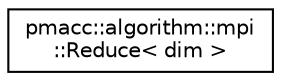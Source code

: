 digraph "Graphical Class Hierarchy"
{
 // LATEX_PDF_SIZE
  edge [fontname="Helvetica",fontsize="10",labelfontname="Helvetica",labelfontsize="10"];
  node [fontname="Helvetica",fontsize="10",shape=record];
  rankdir="LR";
  Node0 [label="pmacc::algorithm::mpi\l::Reduce\< dim \>",height=0.2,width=0.4,color="black", fillcolor="white", style="filled",URL="$classpmacc_1_1algorithm_1_1mpi_1_1_reduce.html",tooltip="Reduce algorithm for mpi."];
}
